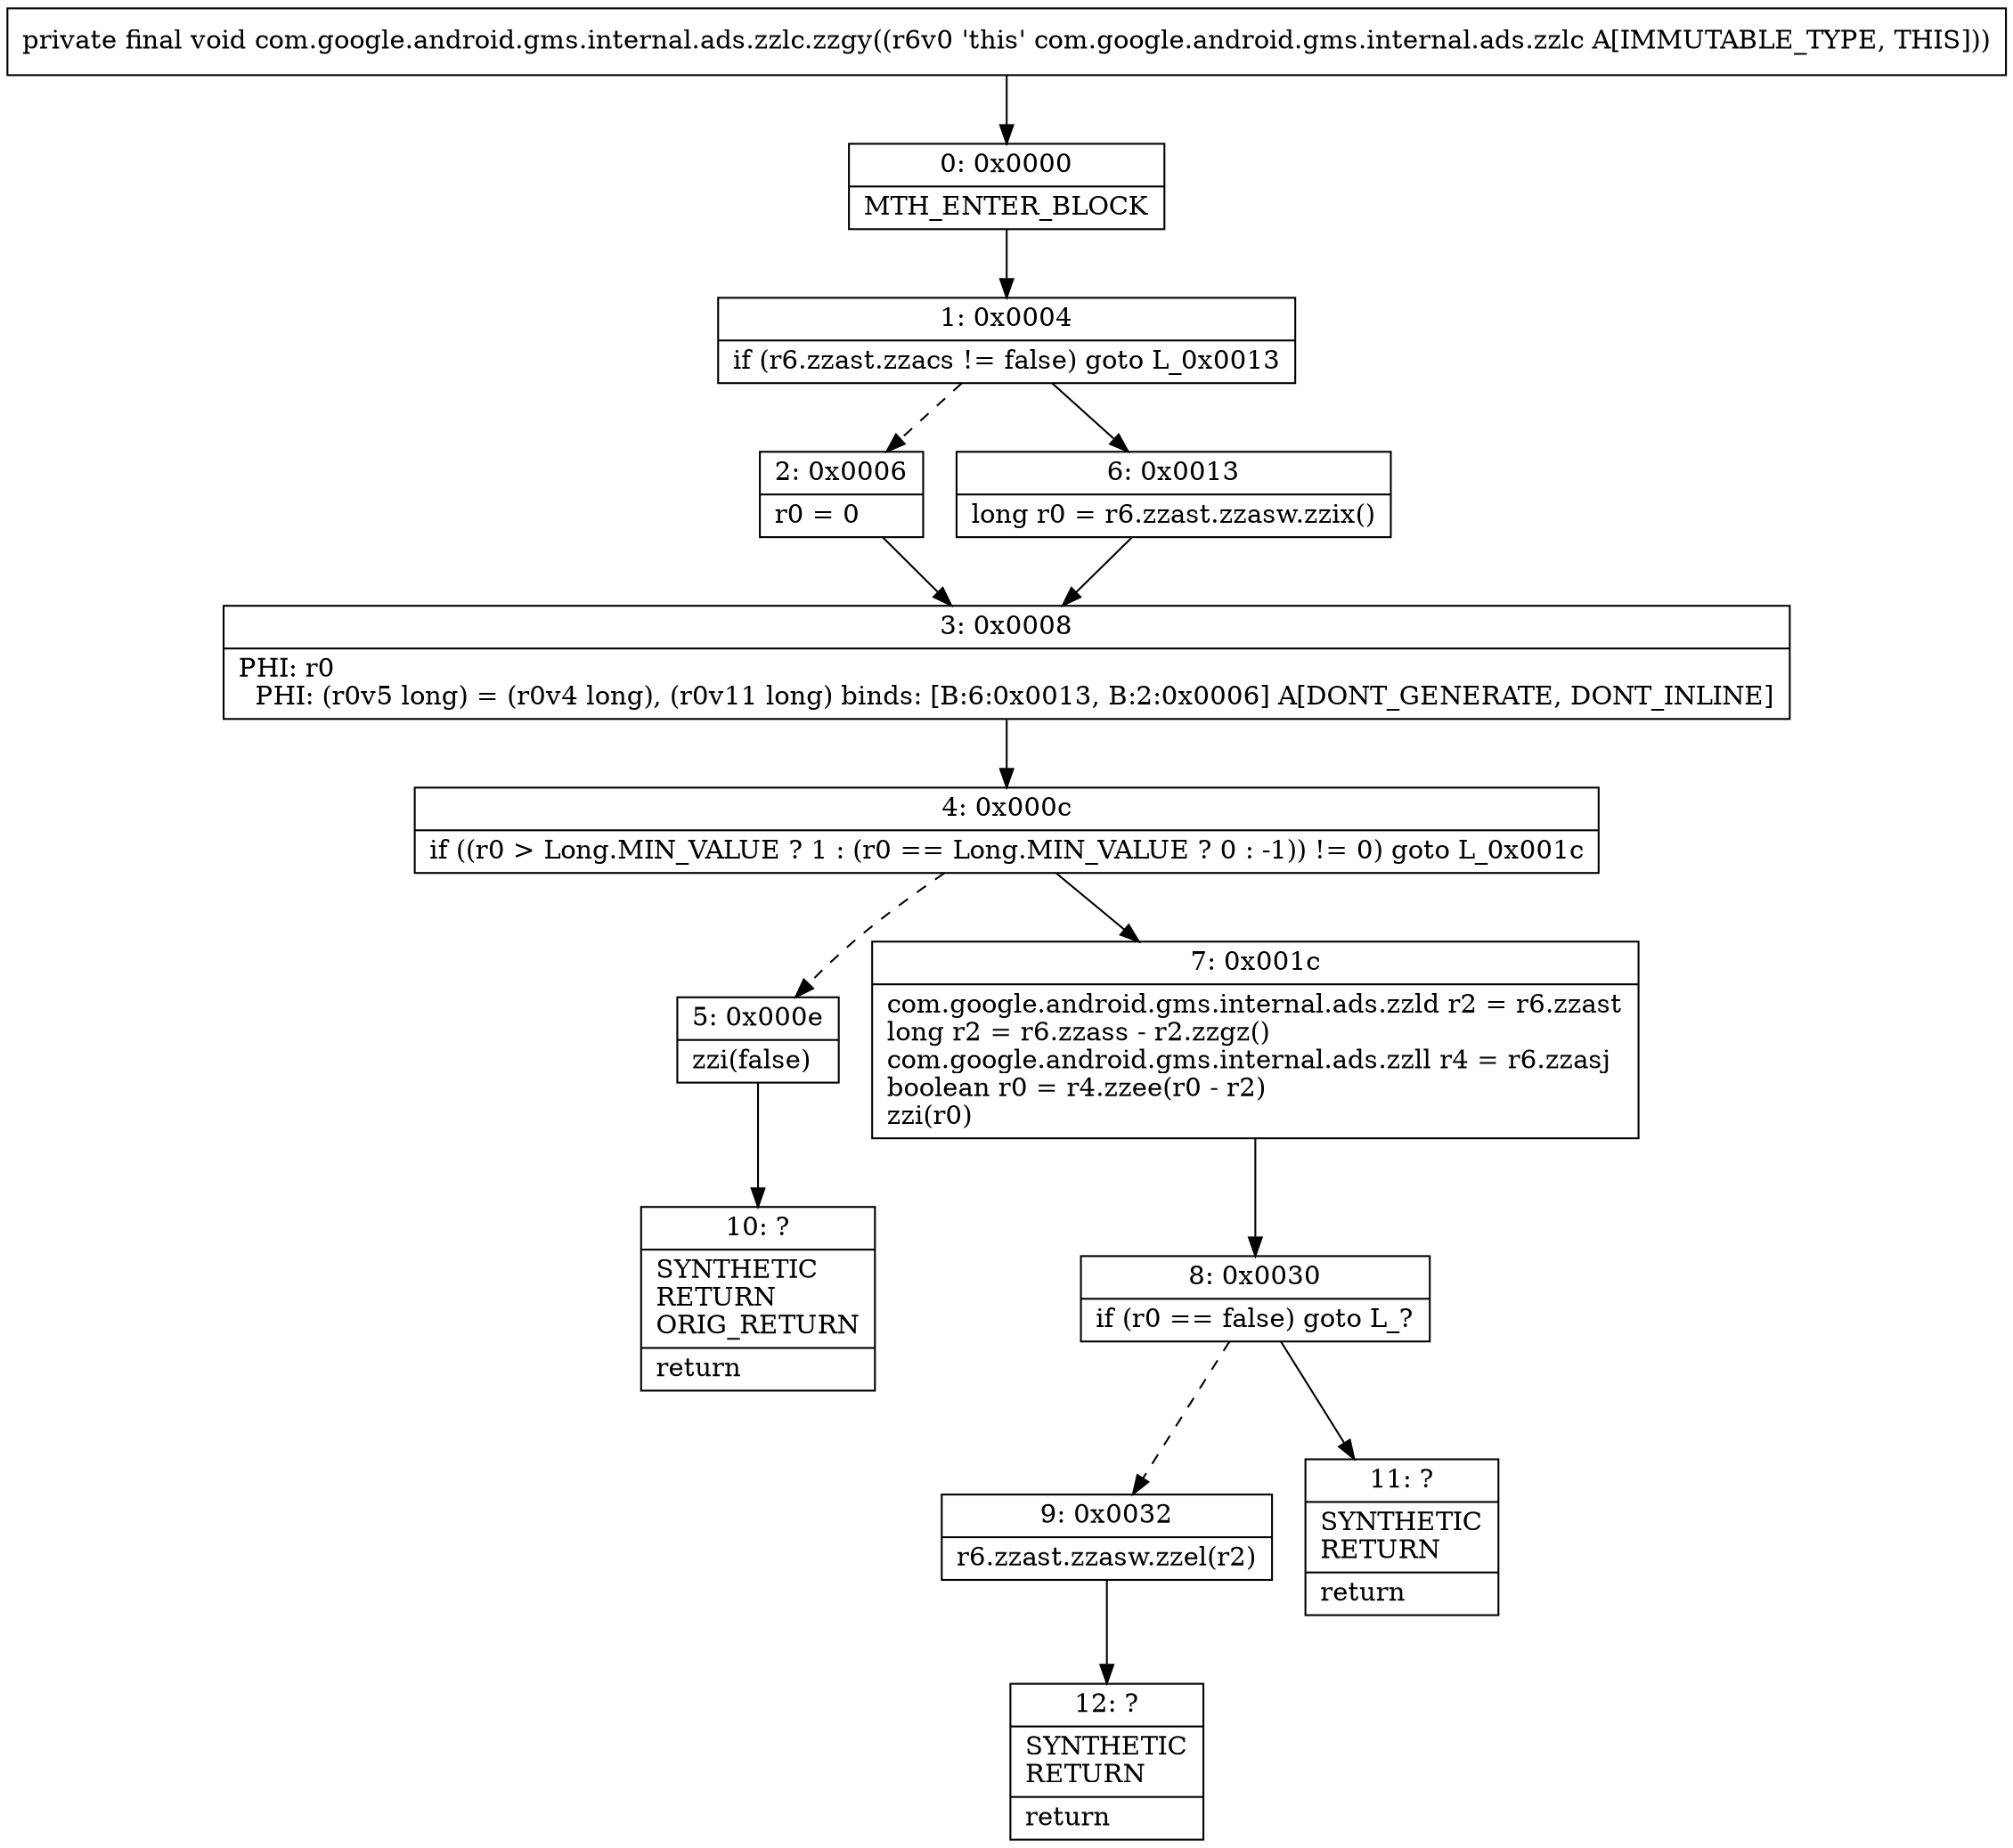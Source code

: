 digraph "CFG forcom.google.android.gms.internal.ads.zzlc.zzgy()V" {
Node_0 [shape=record,label="{0\:\ 0x0000|MTH_ENTER_BLOCK\l}"];
Node_1 [shape=record,label="{1\:\ 0x0004|if (r6.zzast.zzacs != false) goto L_0x0013\l}"];
Node_2 [shape=record,label="{2\:\ 0x0006|r0 = 0\l}"];
Node_3 [shape=record,label="{3\:\ 0x0008|PHI: r0 \l  PHI: (r0v5 long) = (r0v4 long), (r0v11 long) binds: [B:6:0x0013, B:2:0x0006] A[DONT_GENERATE, DONT_INLINE]\l}"];
Node_4 [shape=record,label="{4\:\ 0x000c|if ((r0 \> Long.MIN_VALUE ? 1 : (r0 == Long.MIN_VALUE ? 0 : \-1)) != 0) goto L_0x001c\l}"];
Node_5 [shape=record,label="{5\:\ 0x000e|zzi(false)\l}"];
Node_6 [shape=record,label="{6\:\ 0x0013|long r0 = r6.zzast.zzasw.zzix()\l}"];
Node_7 [shape=record,label="{7\:\ 0x001c|com.google.android.gms.internal.ads.zzld r2 = r6.zzast\llong r2 = r6.zzass \- r2.zzgz()\lcom.google.android.gms.internal.ads.zzll r4 = r6.zzasj\lboolean r0 = r4.zzee(r0 \- r2)\lzzi(r0)\l}"];
Node_8 [shape=record,label="{8\:\ 0x0030|if (r0 == false) goto L_?\l}"];
Node_9 [shape=record,label="{9\:\ 0x0032|r6.zzast.zzasw.zzel(r2)\l}"];
Node_10 [shape=record,label="{10\:\ ?|SYNTHETIC\lRETURN\lORIG_RETURN\l|return\l}"];
Node_11 [shape=record,label="{11\:\ ?|SYNTHETIC\lRETURN\l|return\l}"];
Node_12 [shape=record,label="{12\:\ ?|SYNTHETIC\lRETURN\l|return\l}"];
MethodNode[shape=record,label="{private final void com.google.android.gms.internal.ads.zzlc.zzgy((r6v0 'this' com.google.android.gms.internal.ads.zzlc A[IMMUTABLE_TYPE, THIS])) }"];
MethodNode -> Node_0;
Node_0 -> Node_1;
Node_1 -> Node_2[style=dashed];
Node_1 -> Node_6;
Node_2 -> Node_3;
Node_3 -> Node_4;
Node_4 -> Node_5[style=dashed];
Node_4 -> Node_7;
Node_5 -> Node_10;
Node_6 -> Node_3;
Node_7 -> Node_8;
Node_8 -> Node_9[style=dashed];
Node_8 -> Node_11;
Node_9 -> Node_12;
}

